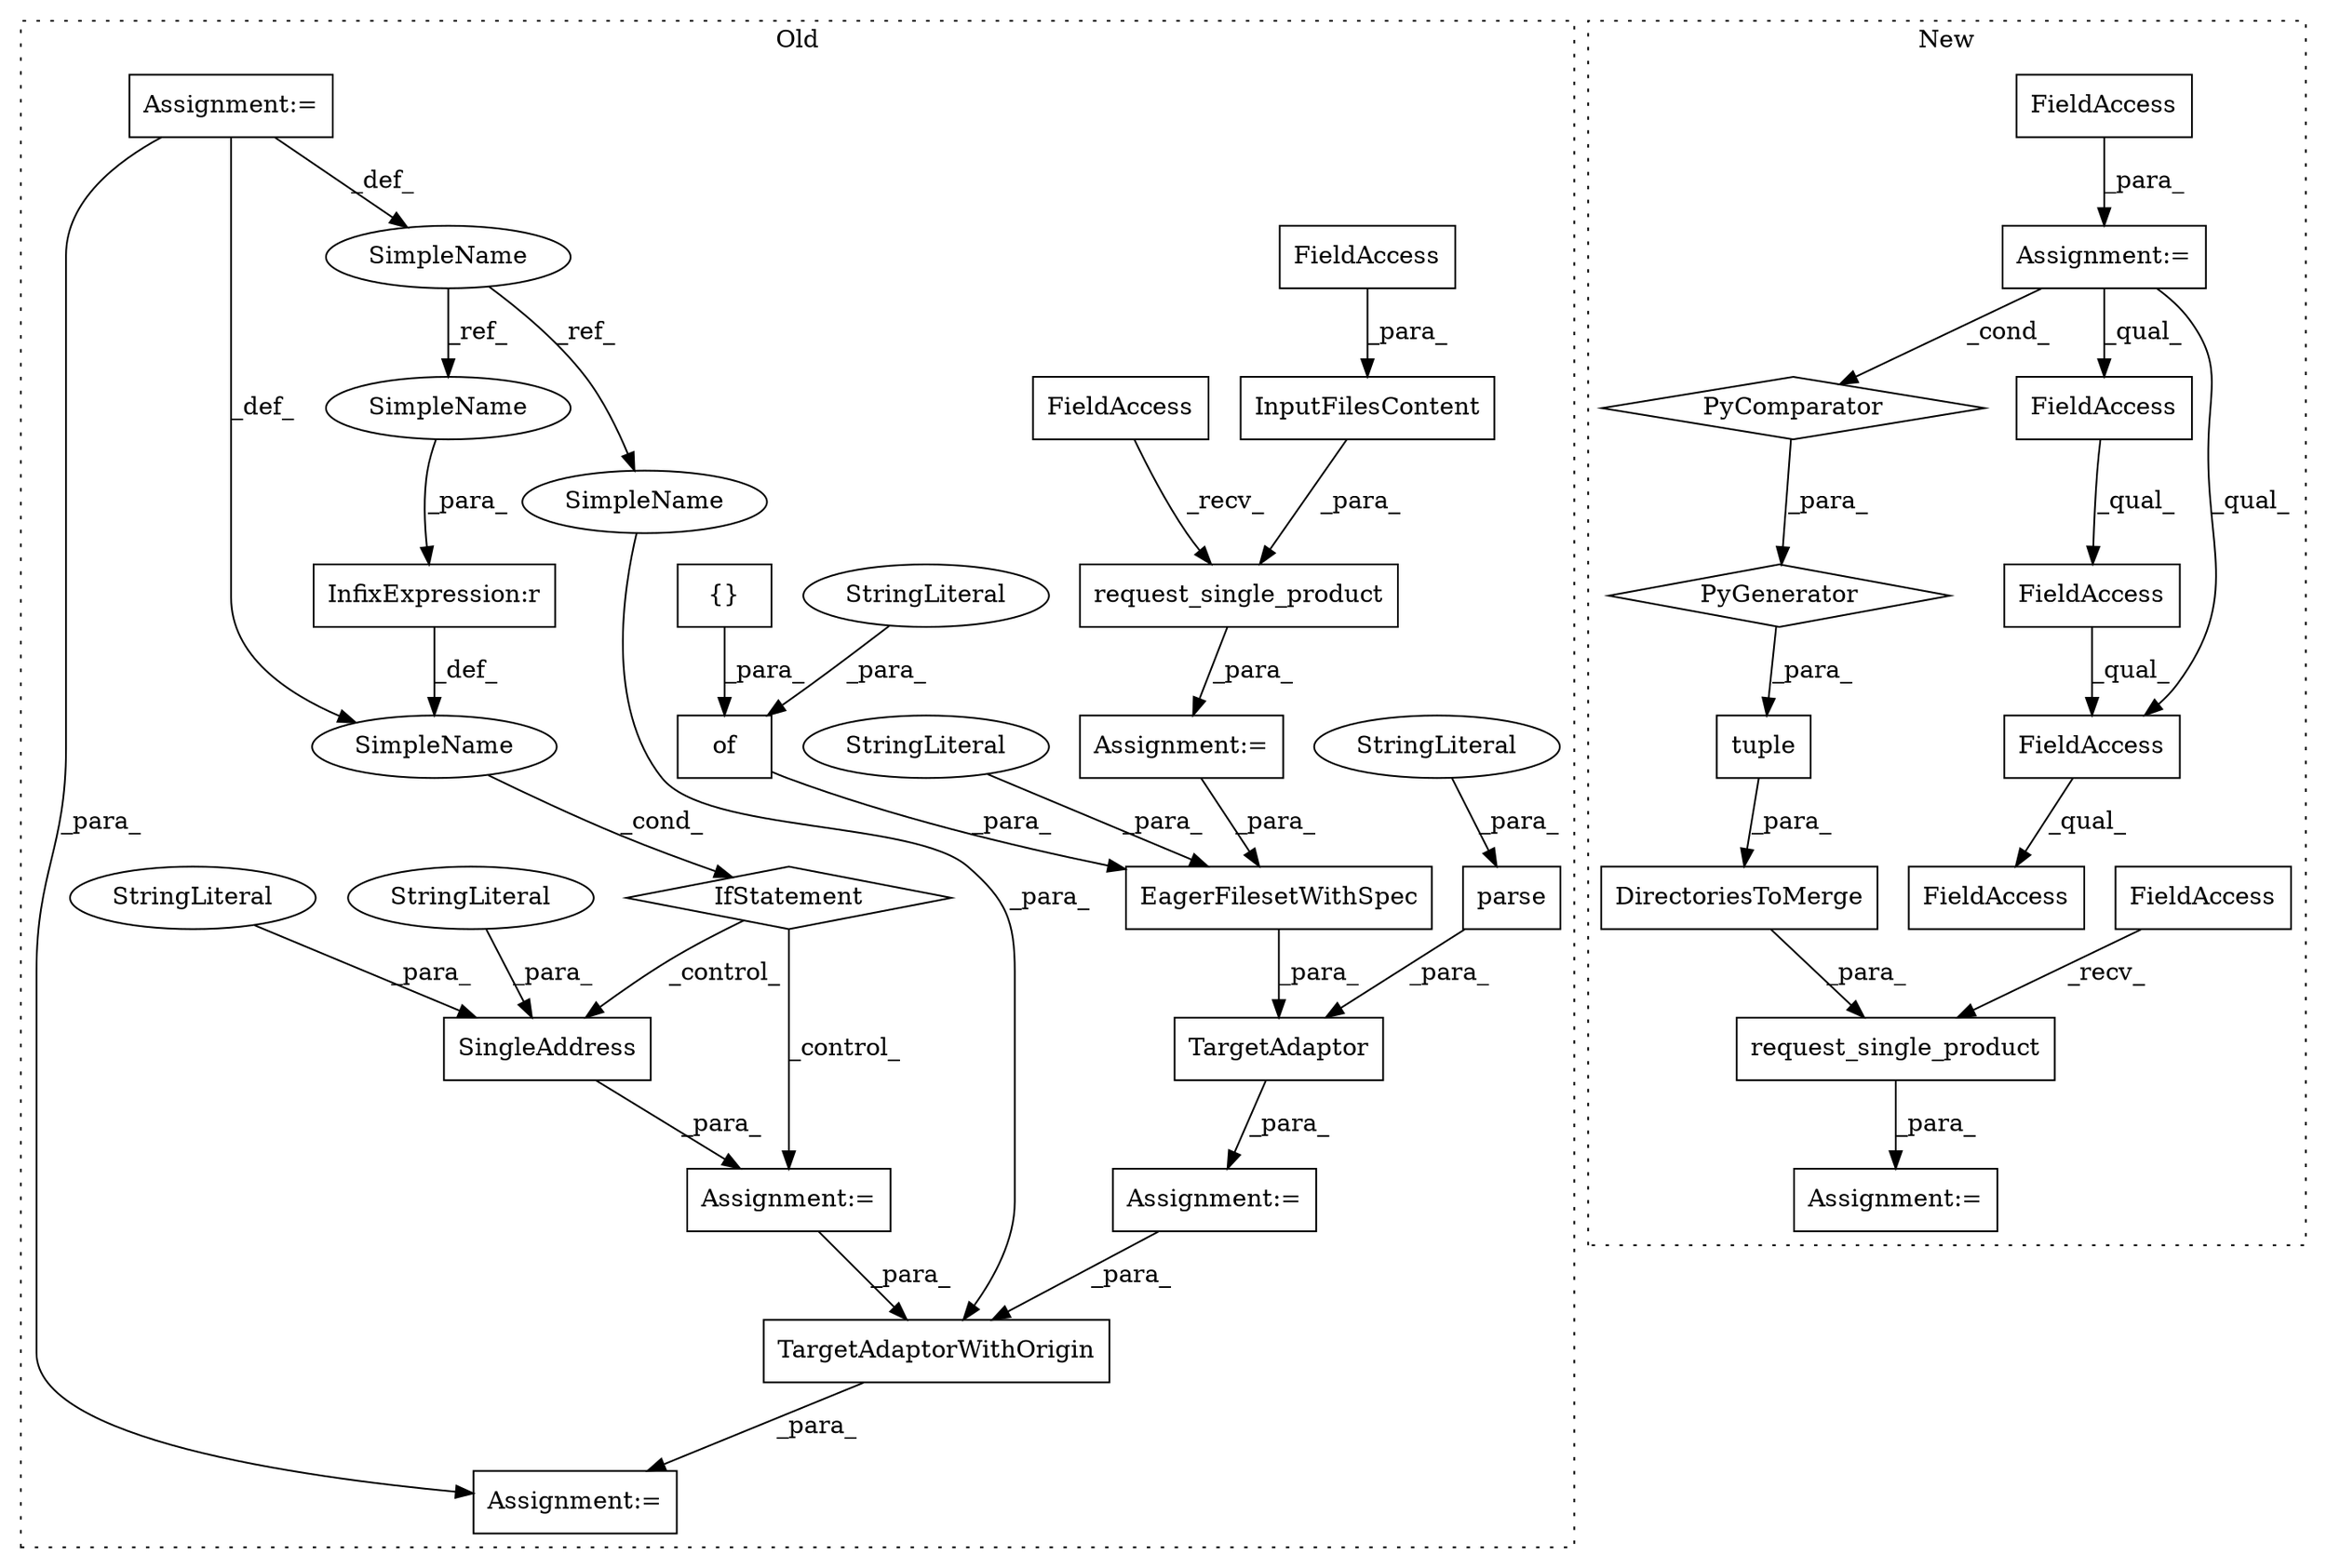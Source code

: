 digraph G {
subgraph cluster0 {
1 [label="of" a="32" s="2024,2046" l="3,1" shape="box"];
4 [label="{}" a="4" s="2044" l="2" shape="box"];
7 [label="TargetAdaptorWithOrigin" a="32" s="2196,2234" l="24,1" shape="box"];
8 [label="SingleAddress" a="32" s="2134,2163" l="14,1" shape="box"];
9 [label="EagerFilesetWithSpec" a="32" s="1992,2062" l="21,1" shape="box"];
10 [label="InputFilesContent" a="32" s="1932,1962" l="18,1" shape="box"];
11 [label="parse" a="32" s="2072,2091" l="6,1" shape="box"];
13 [label="TargetAdaptor" a="32" s="1978,2092" l="14,1" shape="box"];
14 [label="StringLiteral" a="45" s="2027" l="7" shape="ellipse"];
15 [label="StringLiteral" a="45" s="2155" l="8" shape="ellipse"];
16 [label="StringLiteral" a="45" s="2148" l="6" shape="ellipse"];
17 [label="StringLiteral" a="45" s="2013" l="6" shape="ellipse"];
18 [label="StringLiteral" a="45" s="2078" l="13" shape="ellipse"];
19 [label="InfixExpression:r" a="27" s="2109" l="4" shape="box"];
20 [label="SimpleName" a="42" s="" l="" shape="ellipse"];
21 [label="IfStatement" a="25" s="2099,2117" l="4,2" shape="diamond"];
22 [label="FieldAccess" a="22" s="1950" l="12" shape="box"];
23 [label="SimpleName" a="42" s="1630" l="6" shape="ellipse"];
25 [label="Assignment:=" a="7" s="1894" l="1" shape="box"];
26 [label="Assignment:=" a="7" s="1977" l="1" shape="box"];
27 [label="Assignment:=" a="7" s="1630" l="6" shape="box"];
28 [label="Assignment:=" a="7" s="2195" l="1" shape="box"];
29 [label="Assignment:=" a="7" s="2133" l="1" shape="box"];
37 [label="request_single_product" a="32" s="1900,1963" l="23,1" shape="box"];
38 [label="FieldAccess" a="22" s="1895" l="4" shape="box"];
39 [label="SimpleName" a="42" s="2228" l="6" shape="ellipse"];
40 [label="SimpleName" a="42" s="2103" l="6" shape="ellipse"];
label = "Old";
style="dotted";
}
subgraph cluster1 {
2 [label="request_single_product" a="32" s="2532,2736" l="23,1" shape="box"];
3 [label="FieldAccess" a="22" s="2527" l="4" shape="box"];
5 [label="tuple" a="32" s="2583,2738" l="15,-3" shape="box"];
6 [label="PyComparator" a="113" s="2704" l="28" shape="diamond"];
12 [label="PyGenerator" a="107" s="2598" l="140" shape="diamond"];
24 [label="Assignment:=" a="7" s="2526" l="1" shape="box"];
30 [label="Assignment:=" a="7" s="2704" l="28" shape="box"];
31 [label="FieldAccess" a="22" s="2598" l="22" shape="box"];
32 [label="FieldAccess" a="22" s="2598" l="48" shape="box"];
33 [label="FieldAccess" a="22" s="2598" l="14" shape="box"];
34 [label="FieldAccess" a="22" s="2598" l="31" shape="box"];
35 [label="FieldAccess" a="22" s="2716" l="7" shape="box"];
36 [label="DirectoriesToMerge" a="32" s="2564,2735" l="19,1" shape="box"];
label = "New";
style="dotted";
}
1 -> 9 [label="_para_"];
2 -> 24 [label="_para_"];
3 -> 2 [label="_recv_"];
4 -> 1 [label="_para_"];
5 -> 36 [label="_para_"];
6 -> 12 [label="_para_"];
7 -> 28 [label="_para_"];
8 -> 29 [label="_para_"];
9 -> 13 [label="_para_"];
10 -> 37 [label="_para_"];
11 -> 13 [label="_para_"];
12 -> 5 [label="_para_"];
13 -> 26 [label="_para_"];
14 -> 1 [label="_para_"];
15 -> 8 [label="_para_"];
16 -> 8 [label="_para_"];
17 -> 9 [label="_para_"];
18 -> 11 [label="_para_"];
19 -> 20 [label="_def_"];
20 -> 21 [label="_cond_"];
21 -> 29 [label="_control_"];
21 -> 8 [label="_control_"];
22 -> 10 [label="_para_"];
23 -> 40 [label="_ref_"];
23 -> 39 [label="_ref_"];
25 -> 9 [label="_para_"];
26 -> 7 [label="_para_"];
27 -> 28 [label="_para_"];
27 -> 23 [label="_def_"];
27 -> 20 [label="_def_"];
29 -> 7 [label="_para_"];
30 -> 33 [label="_qual_"];
30 -> 6 [label="_cond_"];
30 -> 34 [label="_qual_"];
31 -> 34 [label="_qual_"];
33 -> 31 [label="_qual_"];
34 -> 32 [label="_qual_"];
35 -> 30 [label="_para_"];
36 -> 2 [label="_para_"];
37 -> 25 [label="_para_"];
38 -> 37 [label="_recv_"];
39 -> 7 [label="_para_"];
40 -> 19 [label="_para_"];
}